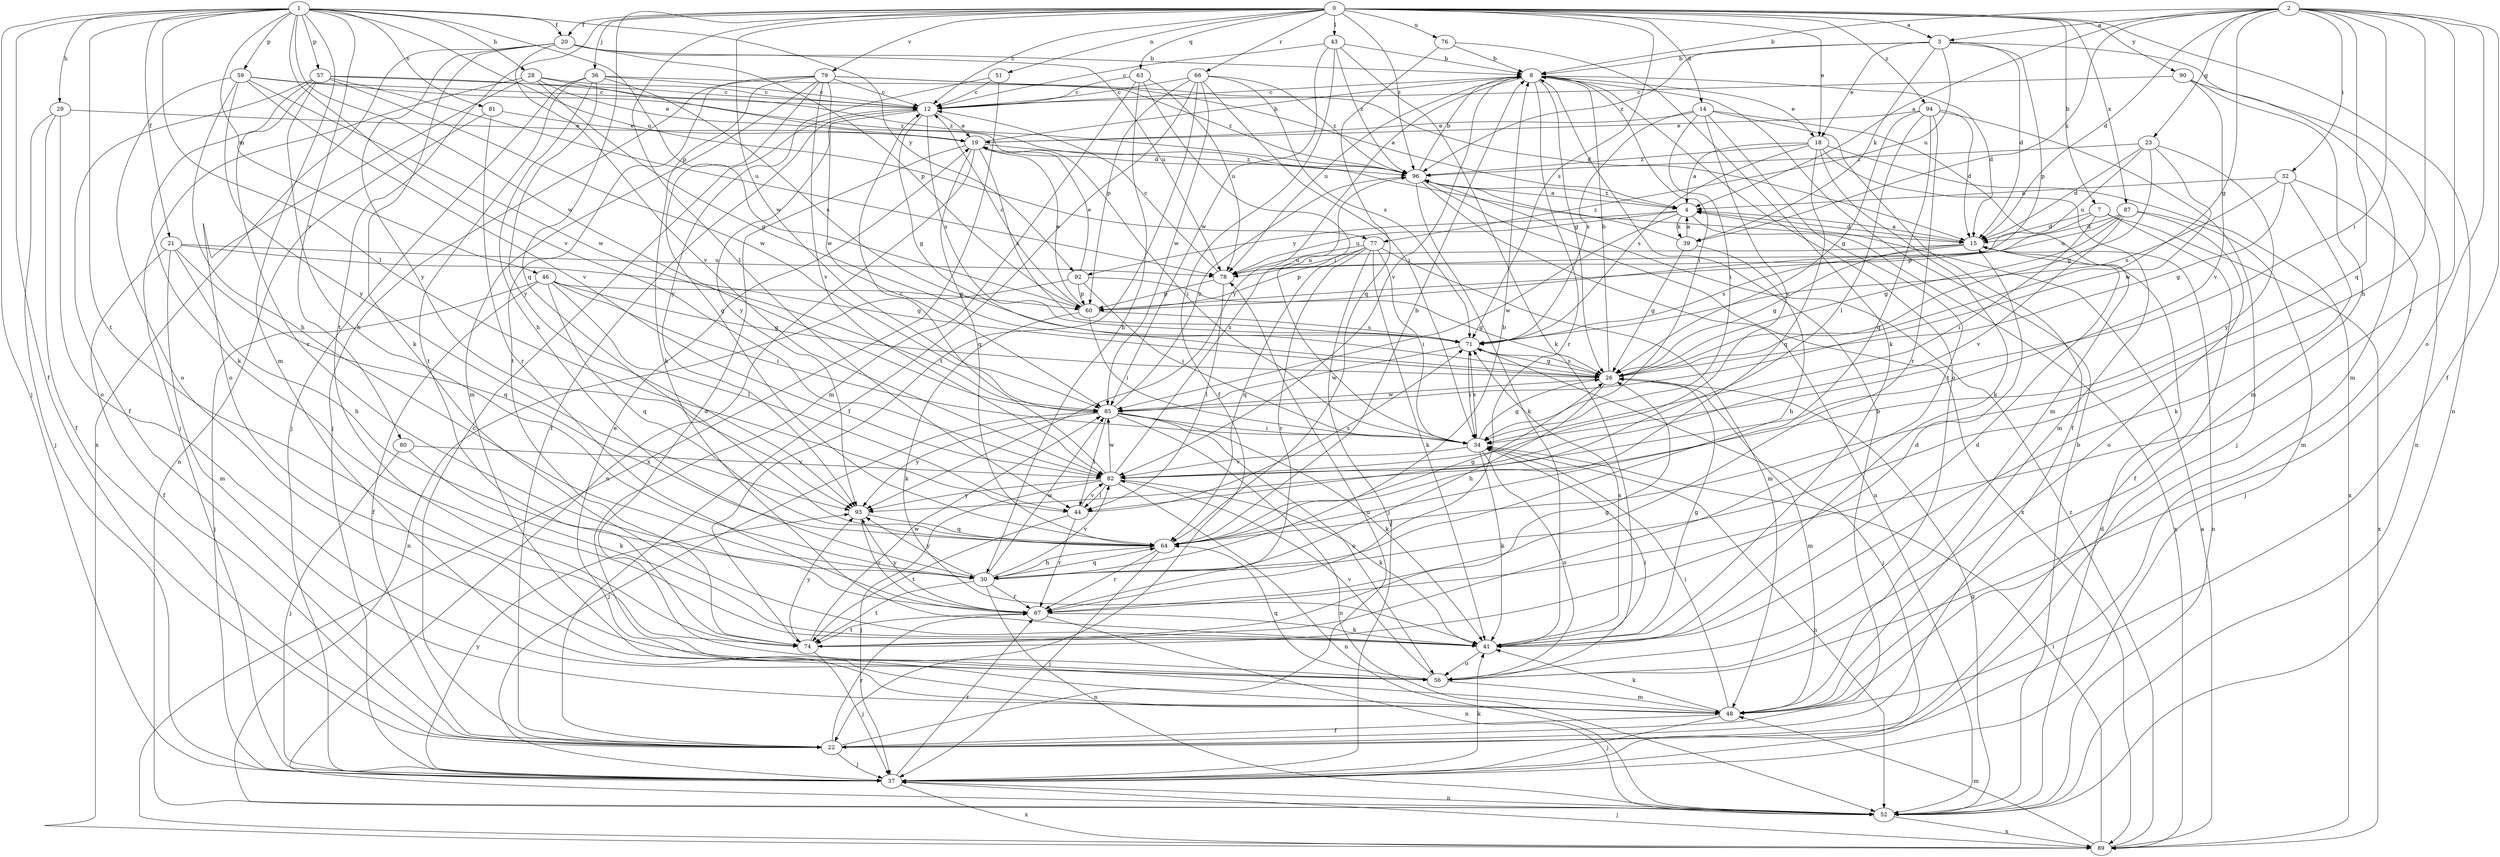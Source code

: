 strict digraph  {
0;
1;
2;
3;
4;
7;
8;
12;
14;
15;
18;
19;
20;
21;
22;
23;
26;
28;
29;
30;
32;
34;
36;
37;
39;
41;
43;
44;
46;
48;
51;
52;
56;
57;
59;
60;
63;
64;
66;
67;
71;
74;
76;
77;
78;
79;
80;
81;
82;
85;
87;
89;
90;
92;
93;
94;
96;
0 -> 3  [label=a];
0 -> 7  [label=b];
0 -> 12  [label=c];
0 -> 14  [label=d];
0 -> 18  [label=e];
0 -> 20  [label=f];
0 -> 36  [label=j];
0 -> 43  [label=l];
0 -> 44  [label=l];
0 -> 51  [label=n];
0 -> 52  [label=n];
0 -> 63  [label=q];
0 -> 64  [label=q];
0 -> 66  [label=r];
0 -> 71  [label=s];
0 -> 74  [label=t];
0 -> 76  [label=u];
0 -> 79  [label=v];
0 -> 85  [label=w];
0 -> 87  [label=x];
0 -> 90  [label=y];
0 -> 94  [label=z];
0 -> 96  [label=z];
1 -> 20  [label=f];
1 -> 21  [label=f];
1 -> 22  [label=f];
1 -> 28  [label=h];
1 -> 29  [label=h];
1 -> 37  [label=j];
1 -> 44  [label=l];
1 -> 46  [label=m];
1 -> 48  [label=m];
1 -> 57  [label=p];
1 -> 59  [label=p];
1 -> 60  [label=p];
1 -> 74  [label=t];
1 -> 77  [label=u];
1 -> 80  [label=v];
1 -> 81  [label=v];
1 -> 82  [label=v];
1 -> 85  [label=w];
1 -> 92  [label=y];
2 -> 3  [label=a];
2 -> 4  [label=a];
2 -> 8  [label=b];
2 -> 15  [label=d];
2 -> 22  [label=f];
2 -> 23  [label=g];
2 -> 26  [label=g];
2 -> 30  [label=h];
2 -> 32  [label=i];
2 -> 34  [label=i];
2 -> 39  [label=k];
2 -> 56  [label=o];
2 -> 64  [label=q];
2 -> 67  [label=r];
3 -> 8  [label=b];
3 -> 15  [label=d];
3 -> 18  [label=e];
3 -> 39  [label=k];
3 -> 48  [label=m];
3 -> 60  [label=p];
3 -> 77  [label=u];
3 -> 96  [label=z];
4 -> 15  [label=d];
4 -> 39  [label=k];
4 -> 78  [label=u];
4 -> 85  [label=w];
4 -> 89  [label=x];
4 -> 92  [label=y];
4 -> 96  [label=z];
7 -> 15  [label=d];
7 -> 22  [label=f];
7 -> 34  [label=i];
7 -> 60  [label=p];
7 -> 89  [label=x];
8 -> 12  [label=c];
8 -> 15  [label=d];
8 -> 18  [label=e];
8 -> 26  [label=g];
8 -> 34  [label=i];
8 -> 56  [label=o];
8 -> 67  [label=r];
8 -> 78  [label=u];
8 -> 82  [label=v];
8 -> 93  [label=y];
12 -> 19  [label=e];
12 -> 22  [label=f];
12 -> 26  [label=g];
12 -> 71  [label=s];
12 -> 93  [label=y];
14 -> 19  [label=e];
14 -> 22  [label=f];
14 -> 34  [label=i];
14 -> 48  [label=m];
14 -> 71  [label=s];
14 -> 74  [label=t];
14 -> 82  [label=v];
15 -> 4  [label=a];
15 -> 26  [label=g];
15 -> 52  [label=n];
15 -> 71  [label=s];
15 -> 78  [label=u];
18 -> 4  [label=a];
18 -> 41  [label=k];
18 -> 48  [label=m];
18 -> 64  [label=q];
18 -> 71  [label=s];
18 -> 89  [label=x];
18 -> 96  [label=z];
19 -> 8  [label=b];
19 -> 34  [label=i];
19 -> 52  [label=n];
19 -> 56  [label=o];
19 -> 64  [label=q];
19 -> 71  [label=s];
19 -> 96  [label=z];
20 -> 8  [label=b];
20 -> 41  [label=k];
20 -> 60  [label=p];
20 -> 78  [label=u];
20 -> 82  [label=v];
20 -> 89  [label=x];
20 -> 93  [label=y];
21 -> 22  [label=f];
21 -> 26  [label=g];
21 -> 30  [label=h];
21 -> 48  [label=m];
21 -> 64  [label=q];
21 -> 78  [label=u];
22 -> 8  [label=b];
22 -> 12  [label=c];
22 -> 37  [label=j];
22 -> 67  [label=r];
22 -> 78  [label=u];
23 -> 15  [label=d];
23 -> 26  [label=g];
23 -> 78  [label=u];
23 -> 85  [label=w];
23 -> 93  [label=y];
23 -> 96  [label=z];
26 -> 8  [label=b];
26 -> 30  [label=h];
26 -> 48  [label=m];
26 -> 71  [label=s];
26 -> 85  [label=w];
28 -> 12  [label=c];
28 -> 15  [label=d];
28 -> 19  [label=e];
28 -> 26  [label=g];
28 -> 37  [label=j];
28 -> 56  [label=o];
29 -> 19  [label=e];
29 -> 22  [label=f];
29 -> 37  [label=j];
29 -> 56  [label=o];
30 -> 8  [label=b];
30 -> 52  [label=n];
30 -> 64  [label=q];
30 -> 67  [label=r];
30 -> 74  [label=t];
30 -> 82  [label=v];
30 -> 85  [label=w];
30 -> 93  [label=y];
32 -> 4  [label=a];
32 -> 26  [label=g];
32 -> 41  [label=k];
32 -> 48  [label=m];
32 -> 71  [label=s];
34 -> 26  [label=g];
34 -> 41  [label=k];
34 -> 52  [label=n];
34 -> 56  [label=o];
34 -> 71  [label=s];
34 -> 82  [label=v];
36 -> 12  [label=c];
36 -> 30  [label=h];
36 -> 37  [label=j];
36 -> 71  [label=s];
36 -> 74  [label=t];
36 -> 93  [label=y];
36 -> 96  [label=z];
37 -> 41  [label=k];
37 -> 52  [label=n];
37 -> 67  [label=r];
37 -> 89  [label=x];
37 -> 93  [label=y];
39 -> 4  [label=a];
39 -> 26  [label=g];
39 -> 30  [label=h];
39 -> 96  [label=z];
41 -> 15  [label=d];
41 -> 26  [label=g];
41 -> 56  [label=o];
41 -> 71  [label=s];
43 -> 8  [label=b];
43 -> 12  [label=c];
43 -> 22  [label=f];
43 -> 41  [label=k];
43 -> 85  [label=w];
43 -> 96  [label=z];
44 -> 67  [label=r];
44 -> 71  [label=s];
44 -> 74  [label=t];
44 -> 82  [label=v];
46 -> 22  [label=f];
46 -> 26  [label=g];
46 -> 34  [label=i];
46 -> 37  [label=j];
46 -> 44  [label=l];
46 -> 60  [label=p];
46 -> 64  [label=q];
48 -> 19  [label=e];
48 -> 22  [label=f];
48 -> 34  [label=i];
48 -> 37  [label=j];
48 -> 41  [label=k];
51 -> 12  [label=c];
51 -> 89  [label=x];
51 -> 93  [label=y];
52 -> 8  [label=b];
52 -> 15  [label=d];
52 -> 26  [label=g];
52 -> 89  [label=x];
56 -> 34  [label=i];
56 -> 48  [label=m];
56 -> 64  [label=q];
56 -> 82  [label=v];
57 -> 12  [label=c];
57 -> 22  [label=f];
57 -> 30  [label=h];
57 -> 41  [label=k];
57 -> 67  [label=r];
57 -> 78  [label=u];
57 -> 85  [label=w];
57 -> 96  [label=z];
59 -> 12  [label=c];
59 -> 30  [label=h];
59 -> 56  [label=o];
59 -> 82  [label=v];
59 -> 85  [label=w];
59 -> 93  [label=y];
59 -> 96  [label=z];
60 -> 12  [label=c];
60 -> 19  [label=e];
60 -> 34  [label=i];
60 -> 41  [label=k];
60 -> 71  [label=s];
63 -> 12  [label=c];
63 -> 30  [label=h];
63 -> 34  [label=i];
63 -> 48  [label=m];
63 -> 78  [label=u];
64 -> 8  [label=b];
64 -> 26  [label=g];
64 -> 30  [label=h];
64 -> 37  [label=j];
64 -> 67  [label=r];
66 -> 12  [label=c];
66 -> 22  [label=f];
66 -> 34  [label=i];
66 -> 60  [label=p];
66 -> 71  [label=s];
66 -> 74  [label=t];
66 -> 85  [label=w];
66 -> 96  [label=z];
67 -> 41  [label=k];
67 -> 52  [label=n];
67 -> 74  [label=t];
67 -> 93  [label=y];
71 -> 26  [label=g];
71 -> 34  [label=i];
71 -> 37  [label=j];
71 -> 85  [label=w];
74 -> 15  [label=d];
74 -> 26  [label=g];
74 -> 37  [label=j];
74 -> 85  [label=w];
74 -> 93  [label=y];
76 -> 8  [label=b];
76 -> 41  [label=k];
76 -> 64  [label=q];
77 -> 34  [label=i];
77 -> 37  [label=j];
77 -> 41  [label=k];
77 -> 48  [label=m];
77 -> 60  [label=p];
77 -> 64  [label=q];
77 -> 67  [label=r];
77 -> 78  [label=u];
78 -> 12  [label=c];
78 -> 44  [label=l];
78 -> 60  [label=p];
79 -> 4  [label=a];
79 -> 12  [label=c];
79 -> 15  [label=d];
79 -> 37  [label=j];
79 -> 41  [label=k];
79 -> 48  [label=m];
79 -> 64  [label=q];
79 -> 74  [label=t];
79 -> 82  [label=v];
79 -> 85  [label=w];
80 -> 37  [label=j];
80 -> 41  [label=k];
80 -> 82  [label=v];
81 -> 19  [label=e];
81 -> 52  [label=n];
81 -> 67  [label=r];
82 -> 12  [label=c];
82 -> 37  [label=j];
82 -> 41  [label=k];
82 -> 44  [label=l];
82 -> 52  [label=n];
82 -> 85  [label=w];
82 -> 93  [label=y];
82 -> 96  [label=z];
85 -> 34  [label=i];
85 -> 37  [label=j];
85 -> 41  [label=k];
85 -> 44  [label=l];
85 -> 52  [label=n];
85 -> 56  [label=o];
85 -> 93  [label=y];
85 -> 96  [label=z];
87 -> 15  [label=d];
87 -> 26  [label=g];
87 -> 37  [label=j];
87 -> 56  [label=o];
87 -> 78  [label=u];
87 -> 82  [label=v];
89 -> 4  [label=a];
89 -> 34  [label=i];
89 -> 37  [label=j];
89 -> 48  [label=m];
89 -> 96  [label=z];
90 -> 12  [label=c];
90 -> 48  [label=m];
90 -> 52  [label=n];
90 -> 82  [label=v];
92 -> 19  [label=e];
92 -> 26  [label=g];
92 -> 34  [label=i];
92 -> 52  [label=n];
92 -> 60  [label=p];
93 -> 64  [label=q];
93 -> 67  [label=r];
94 -> 15  [label=d];
94 -> 19  [label=e];
94 -> 26  [label=g];
94 -> 37  [label=j];
94 -> 44  [label=l];
94 -> 64  [label=q];
94 -> 67  [label=r];
96 -> 4  [label=a];
96 -> 8  [label=b];
96 -> 41  [label=k];
96 -> 52  [label=n];
96 -> 89  [label=x];
}
